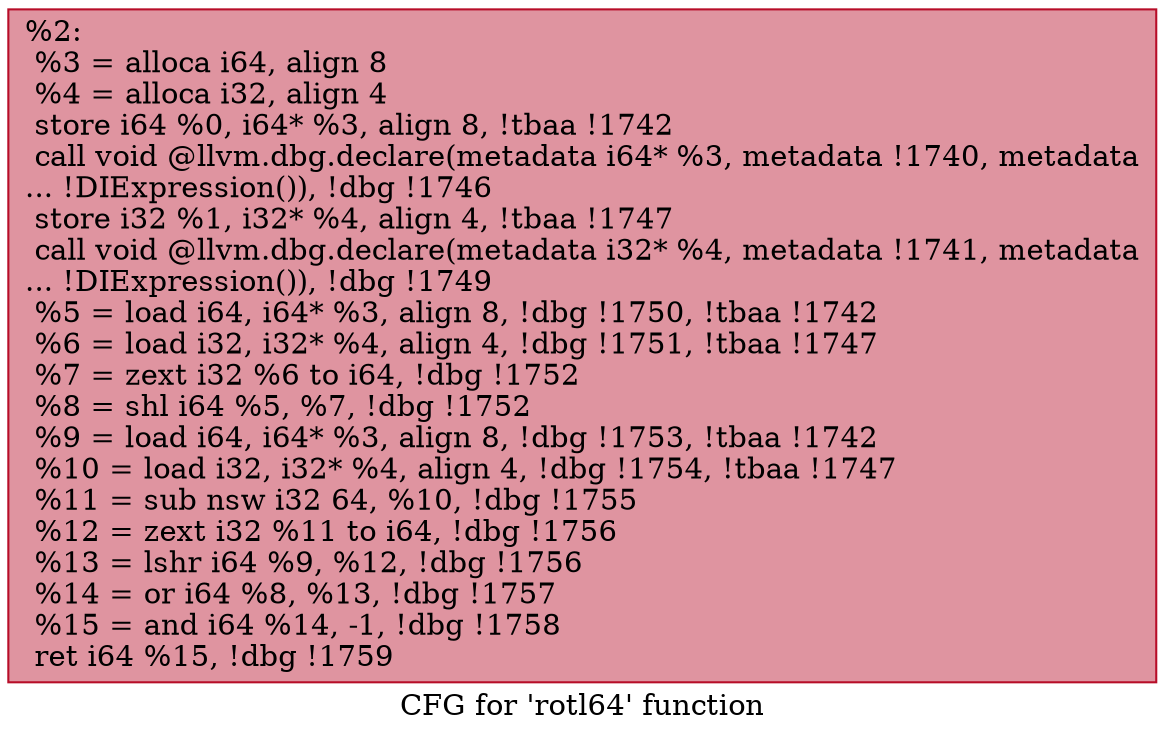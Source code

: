 digraph "CFG for 'rotl64' function" {
	label="CFG for 'rotl64' function";

	Node0x19935c0 [shape=record,color="#b70d28ff", style=filled, fillcolor="#b70d2870",label="{%2:\l  %3 = alloca i64, align 8\l  %4 = alloca i32, align 4\l  store i64 %0, i64* %3, align 8, !tbaa !1742\l  call void @llvm.dbg.declare(metadata i64* %3, metadata !1740, metadata\l... !DIExpression()), !dbg !1746\l  store i32 %1, i32* %4, align 4, !tbaa !1747\l  call void @llvm.dbg.declare(metadata i32* %4, metadata !1741, metadata\l... !DIExpression()), !dbg !1749\l  %5 = load i64, i64* %3, align 8, !dbg !1750, !tbaa !1742\l  %6 = load i32, i32* %4, align 4, !dbg !1751, !tbaa !1747\l  %7 = zext i32 %6 to i64, !dbg !1752\l  %8 = shl i64 %5, %7, !dbg !1752\l  %9 = load i64, i64* %3, align 8, !dbg !1753, !tbaa !1742\l  %10 = load i32, i32* %4, align 4, !dbg !1754, !tbaa !1747\l  %11 = sub nsw i32 64, %10, !dbg !1755\l  %12 = zext i32 %11 to i64, !dbg !1756\l  %13 = lshr i64 %9, %12, !dbg !1756\l  %14 = or i64 %8, %13, !dbg !1757\l  %15 = and i64 %14, -1, !dbg !1758\l  ret i64 %15, !dbg !1759\l}"];
}
